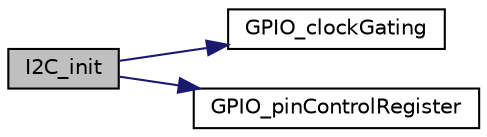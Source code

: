 digraph "I2C_init"
{
  edge [fontname="Helvetica",fontsize="10",labelfontname="Helvetica",labelfontsize="10"];
  node [fontname="Helvetica",fontsize="10",shape=record];
  rankdir="LR";
  Node2 [label="I2C_init",height=0.2,width=0.4,color="black", fillcolor="grey75", style="filled", fontcolor="black"];
  Node2 -> Node3 [color="midnightblue",fontsize="10",style="solid",fontname="Helvetica"];
  Node3 [label="GPIO_clockGating",height=0.2,width=0.4,color="black", fillcolor="white", style="filled",URL="$_g_p_i_o_8c.html#a621b0dc3536c64501a7a6c560b667355",tooltip="This function enables the GPIO clock by configuring the corresponding bit and register in the System ..."];
  Node2 -> Node4 [color="midnightblue",fontsize="10",style="solid",fontname="Helvetica"];
  Node4 [label="GPIO_pinControlRegister",height=0.2,width=0.4,color="black", fillcolor="white", style="filled",URL="$_g_p_i_o_8c.html#ab7610a9d041c1c33f8a3fbf348bf80ef"];
}
